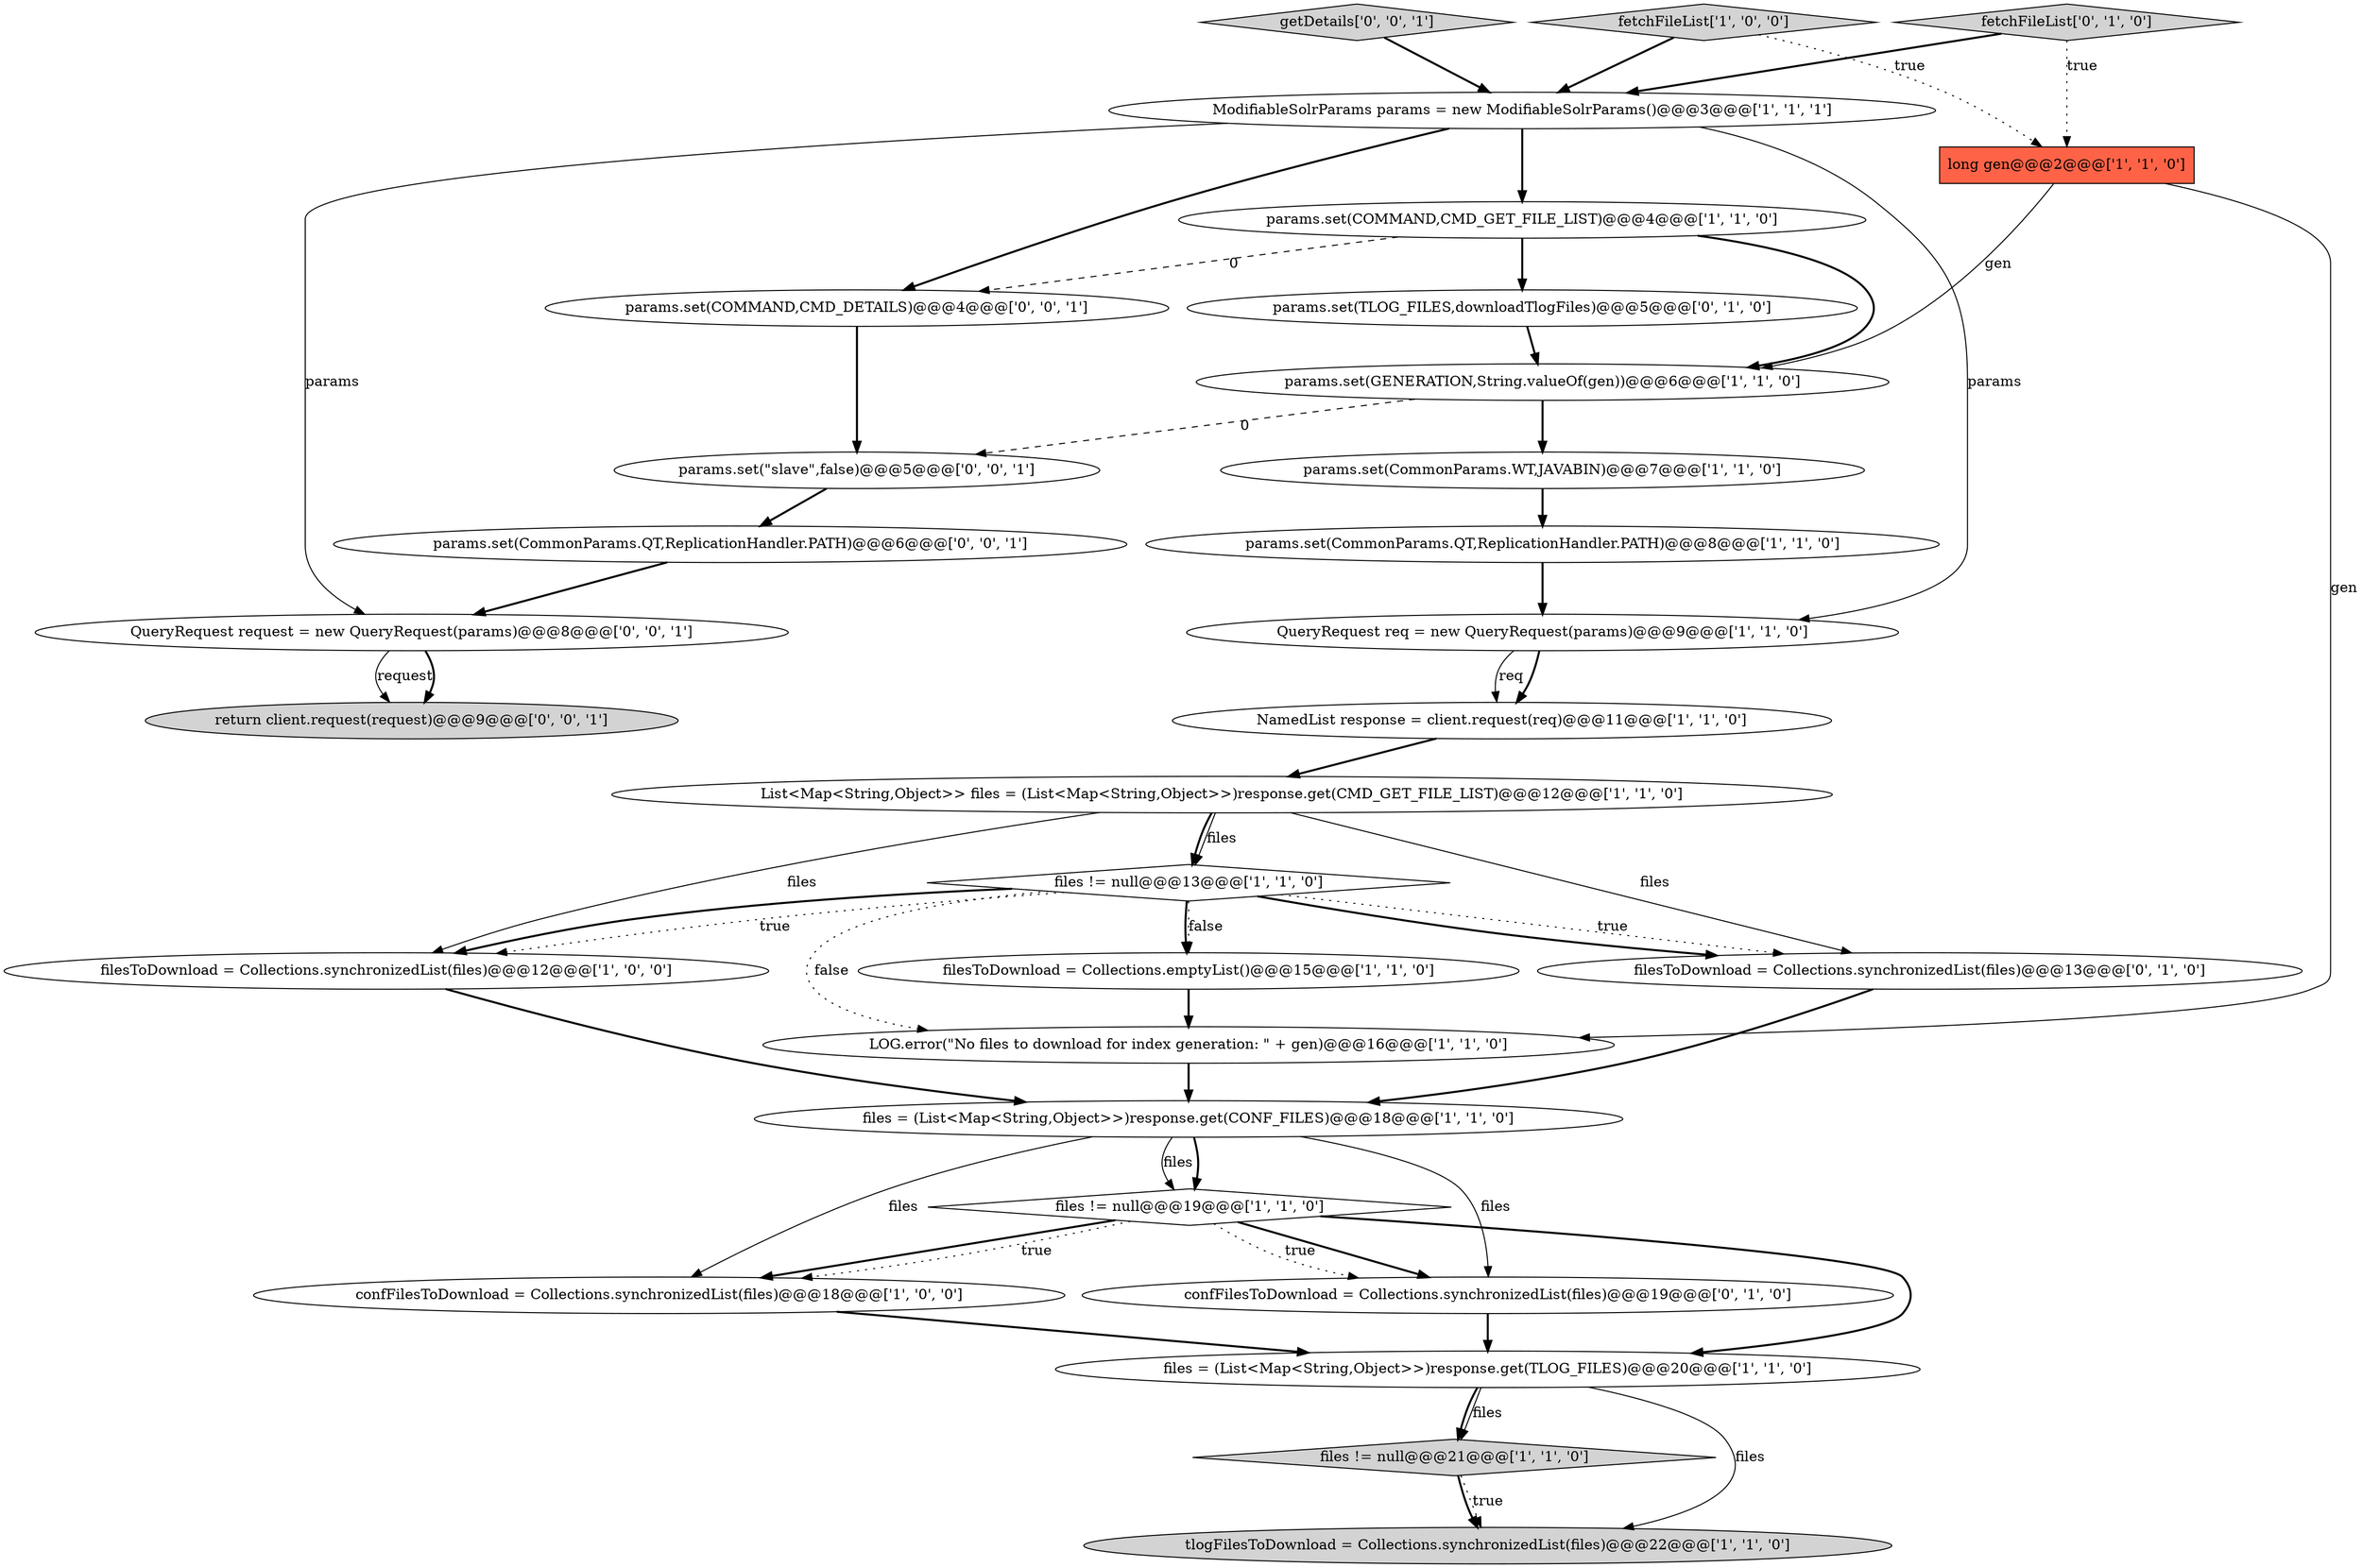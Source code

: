 digraph {
12 [style = filled, label = "filesToDownload = Collections.synchronizedList(files)@@@12@@@['1', '0', '0']", fillcolor = white, shape = ellipse image = "AAA0AAABBB1BBB"];
28 [style = filled, label = "params.set(CommonParams.QT,ReplicationHandler.PATH)@@@6@@@['0', '0', '1']", fillcolor = white, shape = ellipse image = "AAA0AAABBB3BBB"];
17 [style = filled, label = "ModifiableSolrParams params = new ModifiableSolrParams()@@@3@@@['1', '1', '1']", fillcolor = white, shape = ellipse image = "AAA0AAABBB1BBB"];
2 [style = filled, label = "filesToDownload = Collections.emptyList()@@@15@@@['1', '1', '0']", fillcolor = white, shape = ellipse image = "AAA0AAABBB1BBB"];
10 [style = filled, label = "tlogFilesToDownload = Collections.synchronizedList(files)@@@22@@@['1', '1', '0']", fillcolor = lightgray, shape = ellipse image = "AAA0AAABBB1BBB"];
4 [style = filled, label = "fetchFileList['1', '0', '0']", fillcolor = lightgray, shape = diamond image = "AAA0AAABBB1BBB"];
16 [style = filled, label = "QueryRequest req = new QueryRequest(params)@@@9@@@['1', '1', '0']", fillcolor = white, shape = ellipse image = "AAA0AAABBB1BBB"];
20 [style = filled, label = "fetchFileList['0', '1', '0']", fillcolor = lightgray, shape = diamond image = "AAA0AAABBB2BBB"];
6 [style = filled, label = "files != null@@@19@@@['1', '1', '0']", fillcolor = white, shape = diamond image = "AAA0AAABBB1BBB"];
14 [style = filled, label = "files != null@@@21@@@['1', '1', '0']", fillcolor = lightgray, shape = diamond image = "AAA0AAABBB1BBB"];
27 [style = filled, label = "params.set(COMMAND,CMD_DETAILS)@@@4@@@['0', '0', '1']", fillcolor = white, shape = ellipse image = "AAA0AAABBB3BBB"];
7 [style = filled, label = "long gen@@@2@@@['1', '1', '0']", fillcolor = tomato, shape = box image = "AAA0AAABBB1BBB"];
8 [style = filled, label = "params.set(GENERATION,String.valueOf(gen))@@@6@@@['1', '1', '0']", fillcolor = white, shape = ellipse image = "AAA0AAABBB1BBB"];
13 [style = filled, label = "files = (List<Map<String,Object>>)response.get(CONF_FILES)@@@18@@@['1', '1', '0']", fillcolor = white, shape = ellipse image = "AAA0AAABBB1BBB"];
23 [style = filled, label = "params.set(TLOG_FILES,downloadTlogFiles)@@@5@@@['0', '1', '0']", fillcolor = white, shape = ellipse image = "AAA1AAABBB2BBB"];
24 [style = filled, label = "QueryRequest request = new QueryRequest(params)@@@8@@@['0', '0', '1']", fillcolor = white, shape = ellipse image = "AAA0AAABBB3BBB"];
3 [style = filled, label = "params.set(CommonParams.QT,ReplicationHandler.PATH)@@@8@@@['1', '1', '0']", fillcolor = white, shape = ellipse image = "AAA0AAABBB1BBB"];
5 [style = filled, label = "params.set(CommonParams.WT,JAVABIN)@@@7@@@['1', '1', '0']", fillcolor = white, shape = ellipse image = "AAA0AAABBB1BBB"];
25 [style = filled, label = "params.set(\"slave\",false)@@@5@@@['0', '0', '1']", fillcolor = white, shape = ellipse image = "AAA0AAABBB3BBB"];
11 [style = filled, label = "NamedList response = client.request(req)@@@11@@@['1', '1', '0']", fillcolor = white, shape = ellipse image = "AAA0AAABBB1BBB"];
26 [style = filled, label = "getDetails['0', '0', '1']", fillcolor = lightgray, shape = diamond image = "AAA0AAABBB3BBB"];
0 [style = filled, label = "confFilesToDownload = Collections.synchronizedList(files)@@@18@@@['1', '0', '0']", fillcolor = white, shape = ellipse image = "AAA0AAABBB1BBB"];
9 [style = filled, label = "files = (List<Map<String,Object>>)response.get(TLOG_FILES)@@@20@@@['1', '1', '0']", fillcolor = white, shape = ellipse image = "AAA0AAABBB1BBB"];
1 [style = filled, label = "LOG.error(\"No files to download for index generation: \" + gen)@@@16@@@['1', '1', '0']", fillcolor = white, shape = ellipse image = "AAA0AAABBB1BBB"];
19 [style = filled, label = "List<Map<String,Object>> files = (List<Map<String,Object>>)response.get(CMD_GET_FILE_LIST)@@@12@@@['1', '1', '0']", fillcolor = white, shape = ellipse image = "AAA0AAABBB1BBB"];
15 [style = filled, label = "params.set(COMMAND,CMD_GET_FILE_LIST)@@@4@@@['1', '1', '0']", fillcolor = white, shape = ellipse image = "AAA0AAABBB1BBB"];
29 [style = filled, label = "return client.request(request)@@@9@@@['0', '0', '1']", fillcolor = lightgray, shape = ellipse image = "AAA0AAABBB3BBB"];
18 [style = filled, label = "files != null@@@13@@@['1', '1', '0']", fillcolor = white, shape = diamond image = "AAA0AAABBB1BBB"];
22 [style = filled, label = "confFilesToDownload = Collections.synchronizedList(files)@@@19@@@['0', '1', '0']", fillcolor = white, shape = ellipse image = "AAA0AAABBB2BBB"];
21 [style = filled, label = "filesToDownload = Collections.synchronizedList(files)@@@13@@@['0', '1', '0']", fillcolor = white, shape = ellipse image = "AAA0AAABBB2BBB"];
19->18 [style = solid, label="files"];
17->16 [style = solid, label="params"];
26->17 [style = bold, label=""];
17->24 [style = solid, label="params"];
17->27 [style = bold, label=""];
8->5 [style = bold, label=""];
18->2 [style = bold, label=""];
27->25 [style = bold, label=""];
9->14 [style = solid, label="files"];
4->7 [style = dotted, label="true"];
6->0 [style = bold, label=""];
24->29 [style = solid, label="request"];
15->23 [style = bold, label=""];
13->6 [style = bold, label=""];
0->9 [style = bold, label=""];
18->2 [style = dotted, label="false"];
8->25 [style = dashed, label="0"];
4->17 [style = bold, label=""];
6->22 [style = bold, label=""];
22->9 [style = bold, label=""];
18->12 [style = dotted, label="true"];
12->13 [style = bold, label=""];
6->9 [style = bold, label=""];
6->0 [style = dotted, label="true"];
25->28 [style = bold, label=""];
28->24 [style = bold, label=""];
18->21 [style = dotted, label="true"];
19->21 [style = solid, label="files"];
6->22 [style = dotted, label="true"];
17->15 [style = bold, label=""];
13->6 [style = solid, label="files"];
11->19 [style = bold, label=""];
23->8 [style = bold, label=""];
7->1 [style = solid, label="gen"];
2->1 [style = bold, label=""];
21->13 [style = bold, label=""];
13->0 [style = solid, label="files"];
20->7 [style = dotted, label="true"];
14->10 [style = dotted, label="true"];
9->10 [style = solid, label="files"];
9->14 [style = bold, label=""];
18->21 [style = bold, label=""];
18->1 [style = dotted, label="false"];
20->17 [style = bold, label=""];
19->12 [style = solid, label="files"];
5->3 [style = bold, label=""];
3->16 [style = bold, label=""];
18->12 [style = bold, label=""];
24->29 [style = bold, label=""];
14->10 [style = bold, label=""];
15->8 [style = bold, label=""];
16->11 [style = bold, label=""];
19->18 [style = bold, label=""];
15->27 [style = dashed, label="0"];
7->8 [style = solid, label="gen"];
16->11 [style = solid, label="req"];
1->13 [style = bold, label=""];
13->22 [style = solid, label="files"];
}
